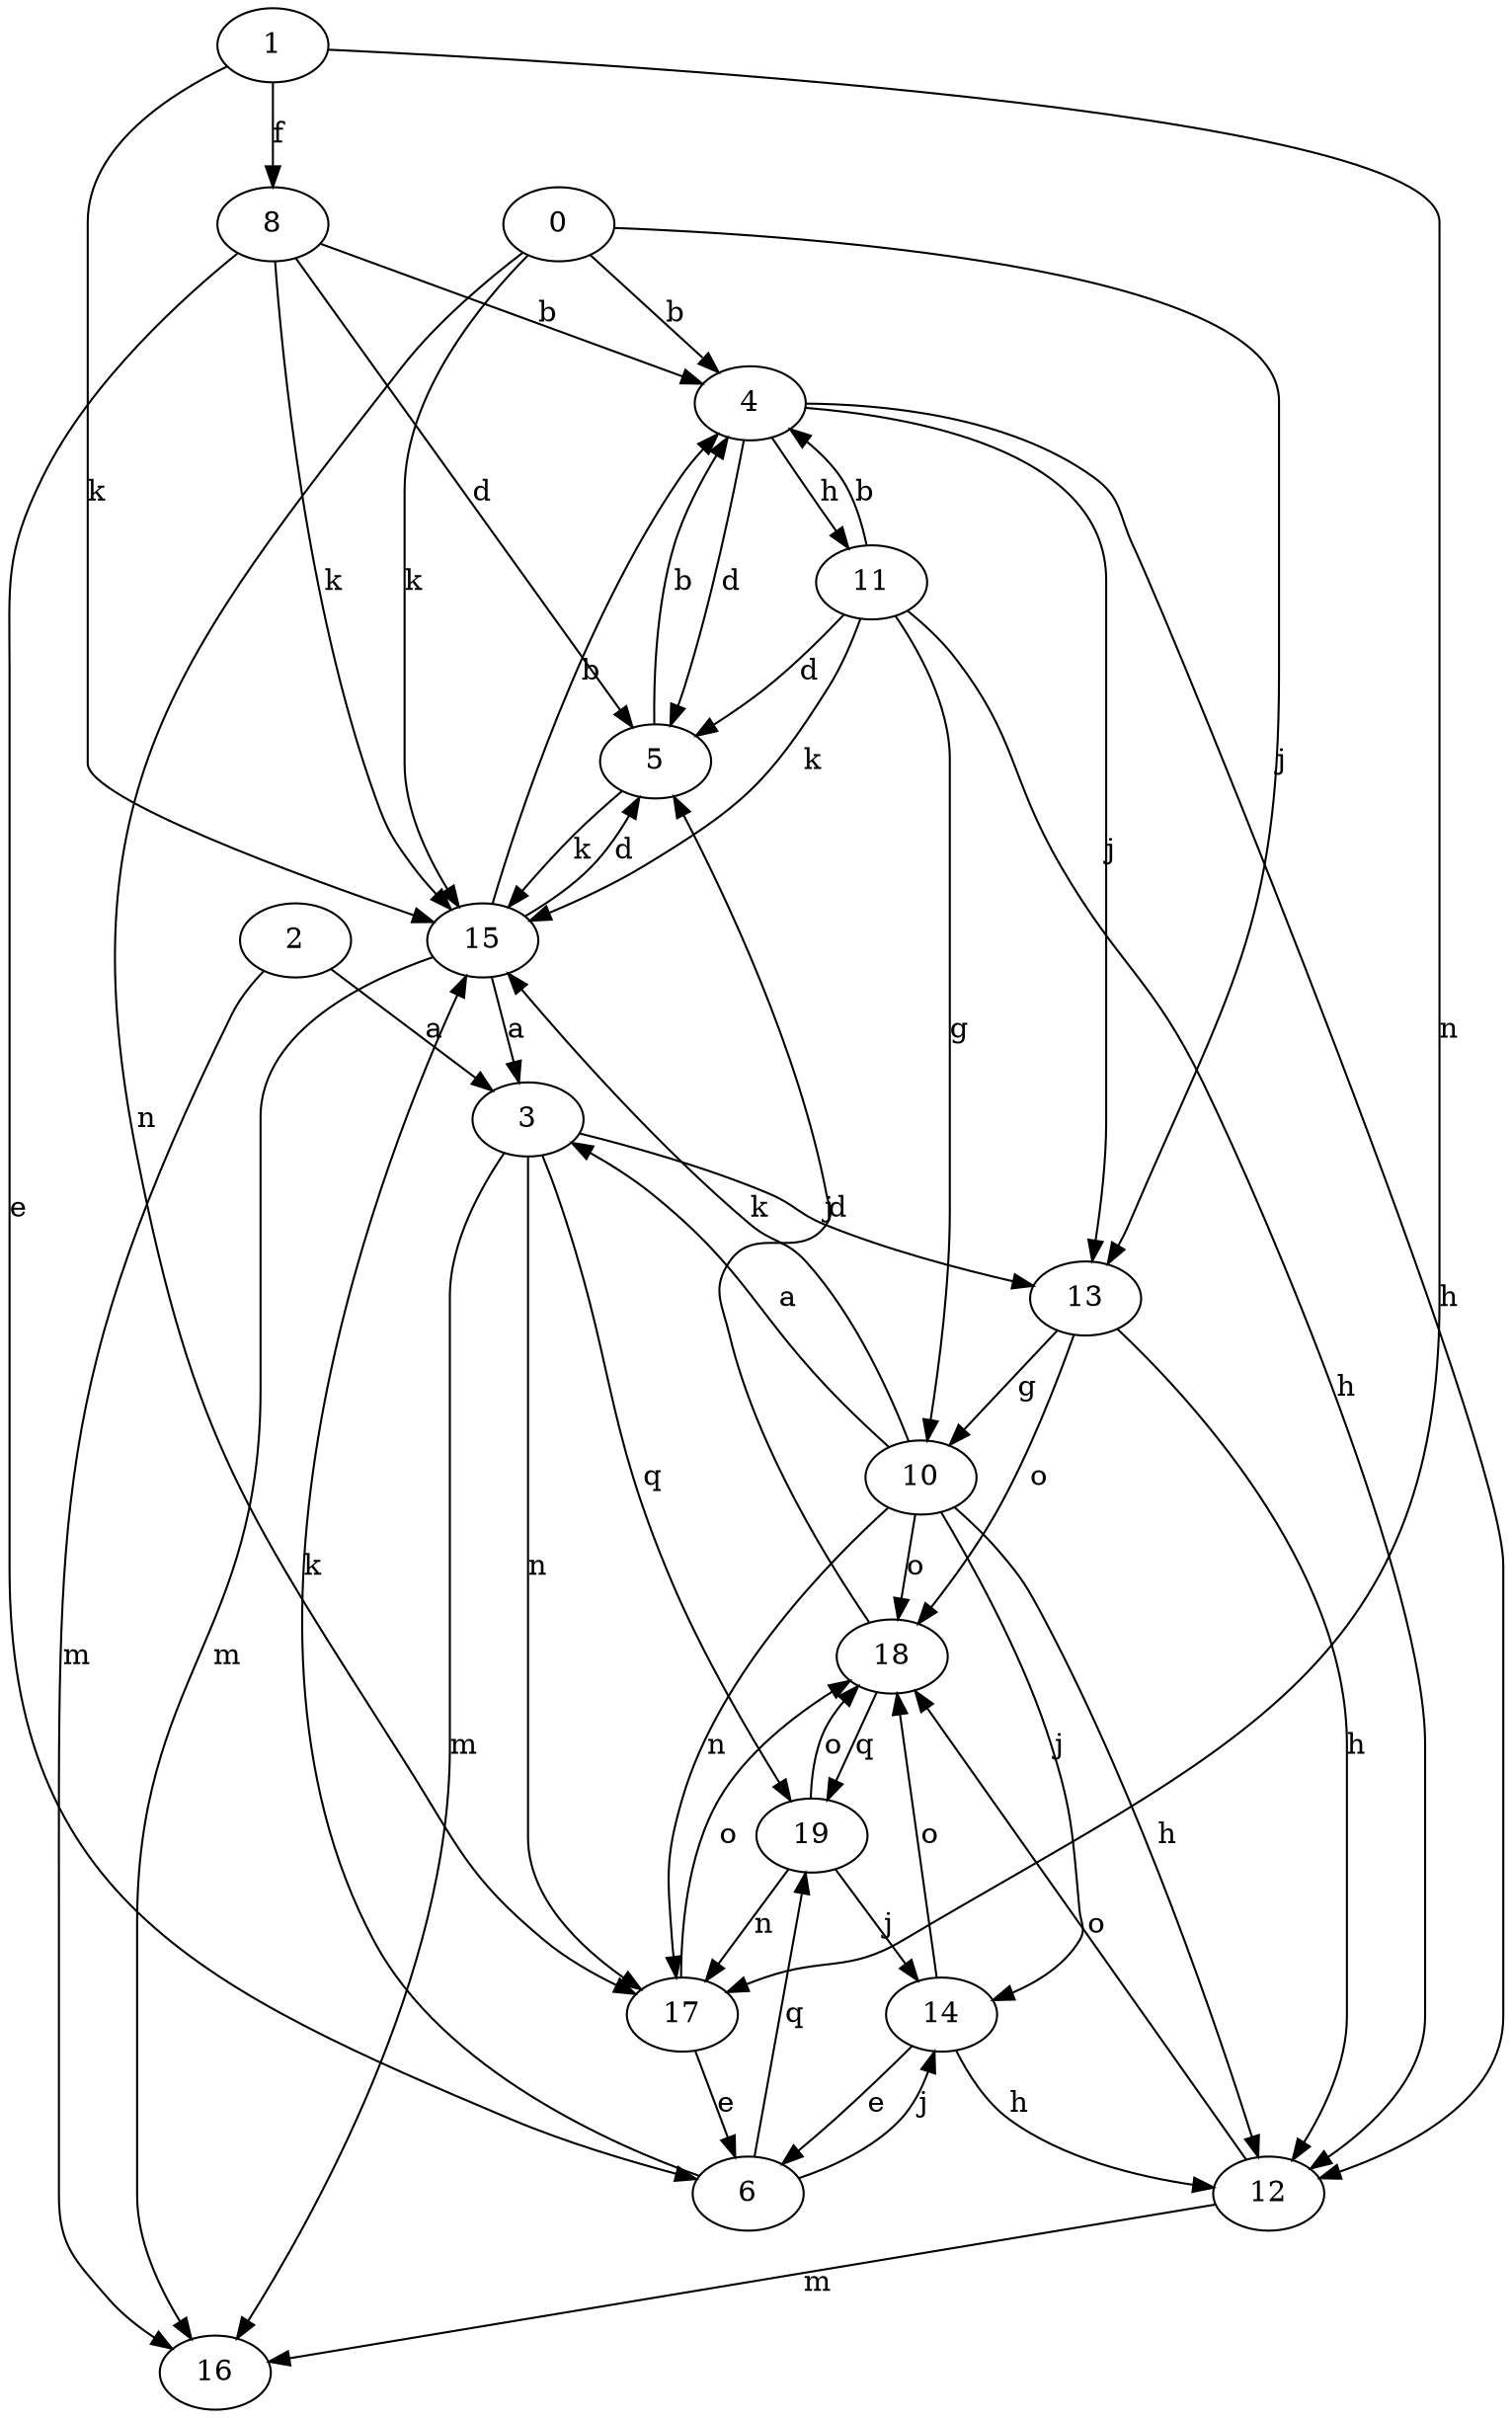 strict digraph  {
1;
2;
3;
4;
5;
6;
8;
0;
10;
11;
12;
13;
14;
15;
16;
17;
18;
19;
1 -> 8  [label=f];
1 -> 15  [label=k];
1 -> 17  [label=n];
2 -> 3  [label=a];
2 -> 16  [label=m];
3 -> 13  [label=j];
3 -> 16  [label=m];
3 -> 17  [label=n];
3 -> 19  [label=q];
4 -> 5  [label=d];
4 -> 11  [label=h];
4 -> 12  [label=h];
4 -> 13  [label=j];
5 -> 4  [label=b];
5 -> 15  [label=k];
6 -> 14  [label=j];
6 -> 15  [label=k];
6 -> 19  [label=q];
8 -> 4  [label=b];
8 -> 5  [label=d];
8 -> 6  [label=e];
8 -> 15  [label=k];
0 -> 4  [label=b];
0 -> 13  [label=j];
0 -> 15  [label=k];
0 -> 17  [label=n];
10 -> 3  [label=a];
10 -> 12  [label=h];
10 -> 14  [label=j];
10 -> 15  [label=k];
10 -> 17  [label=n];
10 -> 18  [label=o];
11 -> 4  [label=b];
11 -> 5  [label=d];
11 -> 10  [label=g];
11 -> 12  [label=h];
11 -> 15  [label=k];
12 -> 16  [label=m];
12 -> 18  [label=o];
13 -> 10  [label=g];
13 -> 12  [label=h];
13 -> 18  [label=o];
14 -> 6  [label=e];
14 -> 12  [label=h];
14 -> 18  [label=o];
15 -> 3  [label=a];
15 -> 4  [label=b];
15 -> 5  [label=d];
15 -> 16  [label=m];
17 -> 6  [label=e];
17 -> 18  [label=o];
18 -> 5  [label=d];
18 -> 19  [label=q];
19 -> 14  [label=j];
19 -> 17  [label=n];
19 -> 18  [label=o];
}
